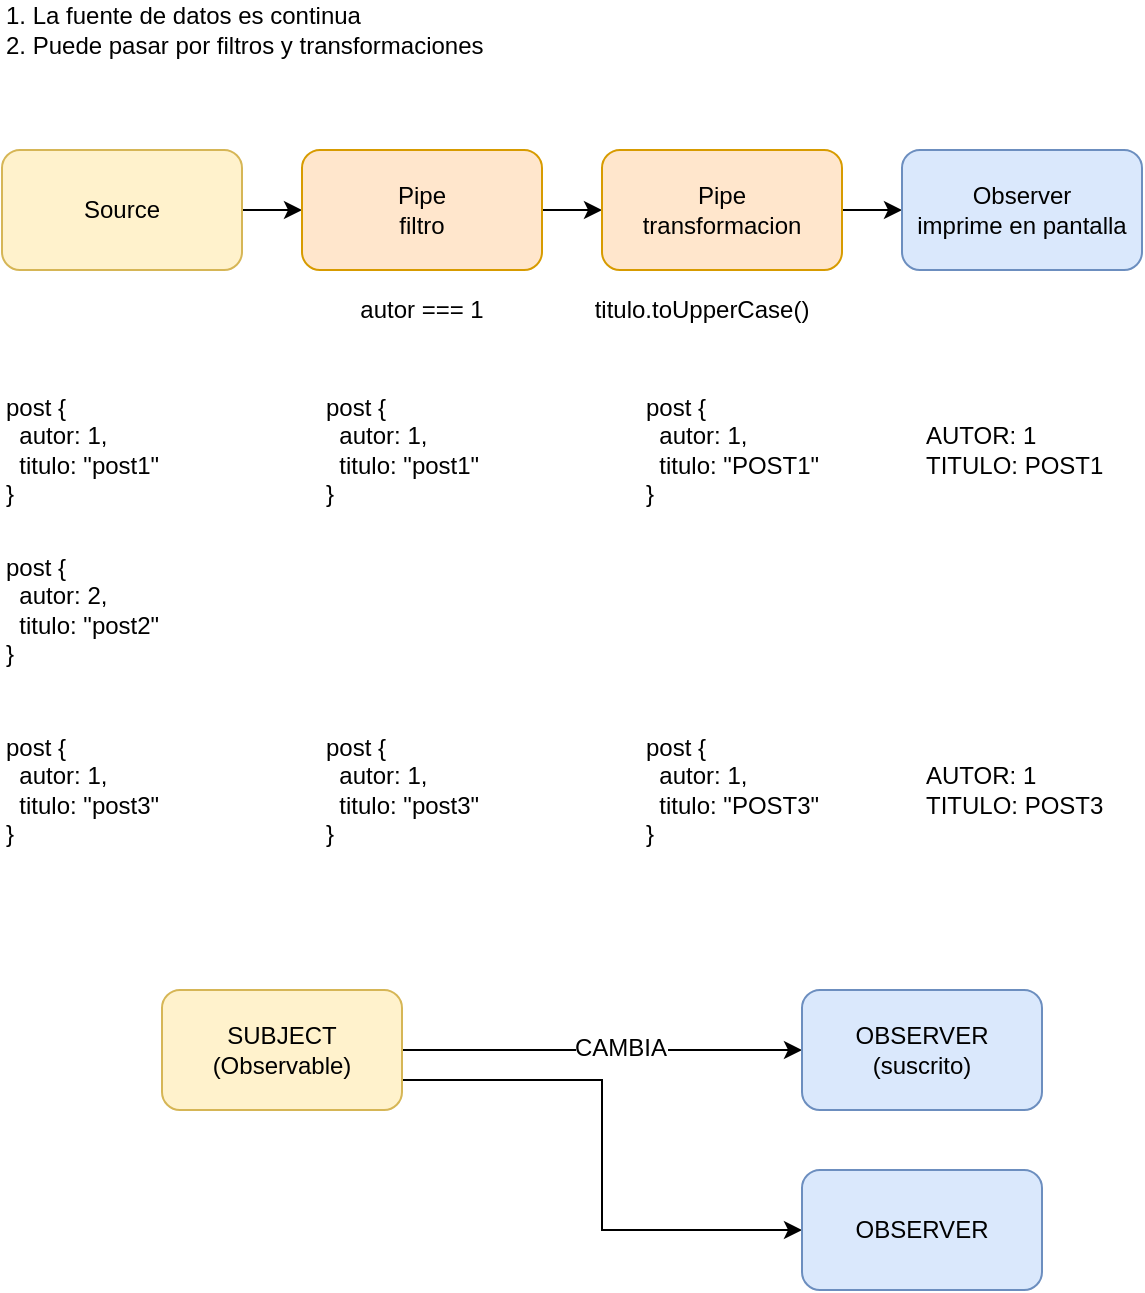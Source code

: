 <mxfile version="12.6.5" type="device"><diagram id="bBqFIGttd-VP01OxiJlP" name="Page-1"><mxGraphModel dx="1022" dy="767" grid="1" gridSize="10" guides="1" tooltips="1" connect="1" arrows="1" fold="1" page="1" pageScale="1" pageWidth="827" pageHeight="1169" math="0" shadow="0"><root><mxCell id="0"/><mxCell id="1" parent="0"/><mxCell id="Ng3q0qleOdsPZIU5vSsA-3" value="" style="edgeStyle=orthogonalEdgeStyle;rounded=0;orthogonalLoop=1;jettySize=auto;html=1;" edge="1" parent="1" source="Ng3q0qleOdsPZIU5vSsA-1" target="Ng3q0qleOdsPZIU5vSsA-2"><mxGeometry relative="1" as="geometry"/></mxCell><mxCell id="Ng3q0qleOdsPZIU5vSsA-1" value="Source" style="rounded=1;whiteSpace=wrap;html=1;fillColor=#fff2cc;strokeColor=#d6b656;" vertex="1" parent="1"><mxGeometry x="90" y="340" width="120" height="60" as="geometry"/></mxCell><mxCell id="Ng3q0qleOdsPZIU5vSsA-5" value="" style="edgeStyle=orthogonalEdgeStyle;rounded=0;orthogonalLoop=1;jettySize=auto;html=1;" edge="1" parent="1" source="Ng3q0qleOdsPZIU5vSsA-2" target="Ng3q0qleOdsPZIU5vSsA-4"><mxGeometry relative="1" as="geometry"/></mxCell><mxCell id="Ng3q0qleOdsPZIU5vSsA-2" value="Pipe&lt;br&gt;filtro" style="rounded=1;whiteSpace=wrap;html=1;fillColor=#ffe6cc;strokeColor=#d79b00;" vertex="1" parent="1"><mxGeometry x="240" y="340" width="120" height="60" as="geometry"/></mxCell><mxCell id="Ng3q0qleOdsPZIU5vSsA-7" value="" style="edgeStyle=orthogonalEdgeStyle;rounded=0;orthogonalLoop=1;jettySize=auto;html=1;" edge="1" parent="1" source="Ng3q0qleOdsPZIU5vSsA-4" target="Ng3q0qleOdsPZIU5vSsA-6"><mxGeometry relative="1" as="geometry"/></mxCell><mxCell id="Ng3q0qleOdsPZIU5vSsA-4" value="Pipe&lt;br&gt;transformacion" style="rounded=1;whiteSpace=wrap;html=1;fillColor=#ffe6cc;strokeColor=#d79b00;" vertex="1" parent="1"><mxGeometry x="390" y="340" width="120" height="60" as="geometry"/></mxCell><mxCell id="Ng3q0qleOdsPZIU5vSsA-6" value="Observer&lt;br&gt;imprime en pantalla" style="rounded=1;whiteSpace=wrap;html=1;fillColor=#dae8fc;strokeColor=#6c8ebf;" vertex="1" parent="1"><mxGeometry x="540" y="340" width="120" height="60" as="geometry"/></mxCell><mxCell id="Ng3q0qleOdsPZIU5vSsA-8" value="post {&lt;br&gt;&amp;nbsp; autor: 1,&amp;nbsp;&lt;br&gt;&amp;nbsp; titulo: &quot;post1&quot;&lt;br&gt;}" style="text;html=1;strokeColor=none;fillColor=none;align=left;verticalAlign=middle;whiteSpace=wrap;rounded=0;" vertex="1" parent="1"><mxGeometry x="90" y="480" width="130" height="20" as="geometry"/></mxCell><mxCell id="Ng3q0qleOdsPZIU5vSsA-9" value="autor === 1" style="text;html=1;strokeColor=none;fillColor=none;align=center;verticalAlign=middle;whiteSpace=wrap;rounded=0;" vertex="1" parent="1"><mxGeometry x="250" y="410" width="100" height="20" as="geometry"/></mxCell><mxCell id="Ng3q0qleOdsPZIU5vSsA-10" value="post {&lt;br&gt;&amp;nbsp; autor: 1,&amp;nbsp;&lt;br&gt;&amp;nbsp; titulo: &quot;post1&quot;&lt;br&gt;}" style="text;html=1;strokeColor=none;fillColor=none;align=left;verticalAlign=middle;whiteSpace=wrap;rounded=0;" vertex="1" parent="1"><mxGeometry x="250" y="480" width="130" height="20" as="geometry"/></mxCell><mxCell id="Ng3q0qleOdsPZIU5vSsA-11" value="post {&lt;br&gt;&amp;nbsp; autor: 1,&amp;nbsp;&lt;br&gt;&amp;nbsp; titulo: &quot;POST1&quot;&lt;br&gt;}" style="text;html=1;strokeColor=none;fillColor=none;align=left;verticalAlign=middle;whiteSpace=wrap;rounded=0;" vertex="1" parent="1"><mxGeometry x="410" y="480" width="130" height="20" as="geometry"/></mxCell><mxCell id="Ng3q0qleOdsPZIU5vSsA-12" value="titulo.toUpperCase()" style="text;html=1;strokeColor=none;fillColor=none;align=center;verticalAlign=middle;whiteSpace=wrap;rounded=0;" vertex="1" parent="1"><mxGeometry x="390" y="410" width="100" height="20" as="geometry"/></mxCell><mxCell id="Ng3q0qleOdsPZIU5vSsA-13" value="AUTOR: 1&lt;br&gt;TITULO: POST1" style="text;html=1;strokeColor=none;fillColor=none;align=left;verticalAlign=middle;whiteSpace=wrap;rounded=0;" vertex="1" parent="1"><mxGeometry x="550" y="480" width="100" height="20" as="geometry"/></mxCell><mxCell id="Ng3q0qleOdsPZIU5vSsA-14" value="post {&lt;br&gt;&amp;nbsp; autor: 2,&amp;nbsp;&lt;br&gt;&amp;nbsp; titulo: &quot;post2&quot;&lt;br&gt;}" style="text;html=1;strokeColor=none;fillColor=none;align=left;verticalAlign=middle;whiteSpace=wrap;rounded=0;" vertex="1" parent="1"><mxGeometry x="90" y="560" width="130" height="20" as="geometry"/></mxCell><mxCell id="Ng3q0qleOdsPZIU5vSsA-18" value="post {&lt;br&gt;&amp;nbsp; autor: 1,&amp;nbsp;&lt;br&gt;&amp;nbsp; titulo: &quot;post3&quot;&lt;br&gt;}" style="text;html=1;strokeColor=none;fillColor=none;align=left;verticalAlign=middle;whiteSpace=wrap;rounded=0;" vertex="1" parent="1"><mxGeometry x="90" y="650" width="130" height="20" as="geometry"/></mxCell><mxCell id="Ng3q0qleOdsPZIU5vSsA-19" value="post {&lt;br&gt;&amp;nbsp; autor: 1,&amp;nbsp;&lt;br&gt;&amp;nbsp; titulo: &quot;post3&quot;&lt;br&gt;}" style="text;html=1;strokeColor=none;fillColor=none;align=left;verticalAlign=middle;whiteSpace=wrap;rounded=0;" vertex="1" parent="1"><mxGeometry x="250" y="650" width="130" height="20" as="geometry"/></mxCell><mxCell id="Ng3q0qleOdsPZIU5vSsA-20" value="post {&lt;br&gt;&amp;nbsp; autor: 1,&amp;nbsp;&lt;br&gt;&amp;nbsp; titulo: &quot;POST3&quot;&lt;br&gt;}" style="text;html=1;strokeColor=none;fillColor=none;align=left;verticalAlign=middle;whiteSpace=wrap;rounded=0;" vertex="1" parent="1"><mxGeometry x="410" y="650" width="130" height="20" as="geometry"/></mxCell><mxCell id="Ng3q0qleOdsPZIU5vSsA-21" value="AUTOR: 1&lt;br&gt;TITULO: POST3" style="text;html=1;strokeColor=none;fillColor=none;align=left;verticalAlign=middle;whiteSpace=wrap;rounded=0;" vertex="1" parent="1"><mxGeometry x="550" y="650" width="100" height="20" as="geometry"/></mxCell><mxCell id="Ng3q0qleOdsPZIU5vSsA-22" value="1. La fuente de datos es continua&lt;br&gt;&lt;div style=&quot;&quot;&gt;&lt;span&gt;2. Puede pasar por filtros y transformaciones&lt;/span&gt;&lt;/div&gt;" style="text;html=1;strokeColor=none;fillColor=none;align=left;verticalAlign=middle;whiteSpace=wrap;rounded=0;" vertex="1" parent="1"><mxGeometry x="90" y="270" width="280" height="20" as="geometry"/></mxCell><mxCell id="Ng3q0qleOdsPZIU5vSsA-26" value="" style="edgeStyle=orthogonalEdgeStyle;rounded=0;orthogonalLoop=1;jettySize=auto;html=1;" edge="1" parent="1" source="Ng3q0qleOdsPZIU5vSsA-24" target="Ng3q0qleOdsPZIU5vSsA-25"><mxGeometry relative="1" as="geometry"/></mxCell><mxCell id="Ng3q0qleOdsPZIU5vSsA-27" value="CAMBIA" style="text;html=1;align=center;verticalAlign=middle;resizable=0;points=[];labelBackgroundColor=#ffffff;" vertex="1" connectable="0" parent="Ng3q0qleOdsPZIU5vSsA-26"><mxGeometry x="0.087" y="1" relative="1" as="geometry"><mxPoint as="offset"/></mxGeometry></mxCell><mxCell id="Ng3q0qleOdsPZIU5vSsA-29" style="edgeStyle=orthogonalEdgeStyle;rounded=0;orthogonalLoop=1;jettySize=auto;html=1;exitX=1;exitY=0.75;exitDx=0;exitDy=0;entryX=0;entryY=0.5;entryDx=0;entryDy=0;" edge="1" parent="1" source="Ng3q0qleOdsPZIU5vSsA-24" target="Ng3q0qleOdsPZIU5vSsA-28"><mxGeometry relative="1" as="geometry"/></mxCell><mxCell id="Ng3q0qleOdsPZIU5vSsA-24" value="SUBJECT&lt;br&gt;(Observable)" style="rounded=1;whiteSpace=wrap;html=1;fillColor=#fff2cc;strokeColor=#d6b656;" vertex="1" parent="1"><mxGeometry x="170" y="760" width="120" height="60" as="geometry"/></mxCell><mxCell id="Ng3q0qleOdsPZIU5vSsA-25" value="OBSERVER&lt;br&gt;(suscrito)" style="rounded=1;whiteSpace=wrap;html=1;fillColor=#dae8fc;strokeColor=#6c8ebf;" vertex="1" parent="1"><mxGeometry x="490" y="760" width="120" height="60" as="geometry"/></mxCell><mxCell id="Ng3q0qleOdsPZIU5vSsA-28" value="OBSERVER" style="rounded=1;whiteSpace=wrap;html=1;fillColor=#dae8fc;strokeColor=#6c8ebf;" vertex="1" parent="1"><mxGeometry x="490" y="850" width="120" height="60" as="geometry"/></mxCell></root></mxGraphModel></diagram></mxfile>